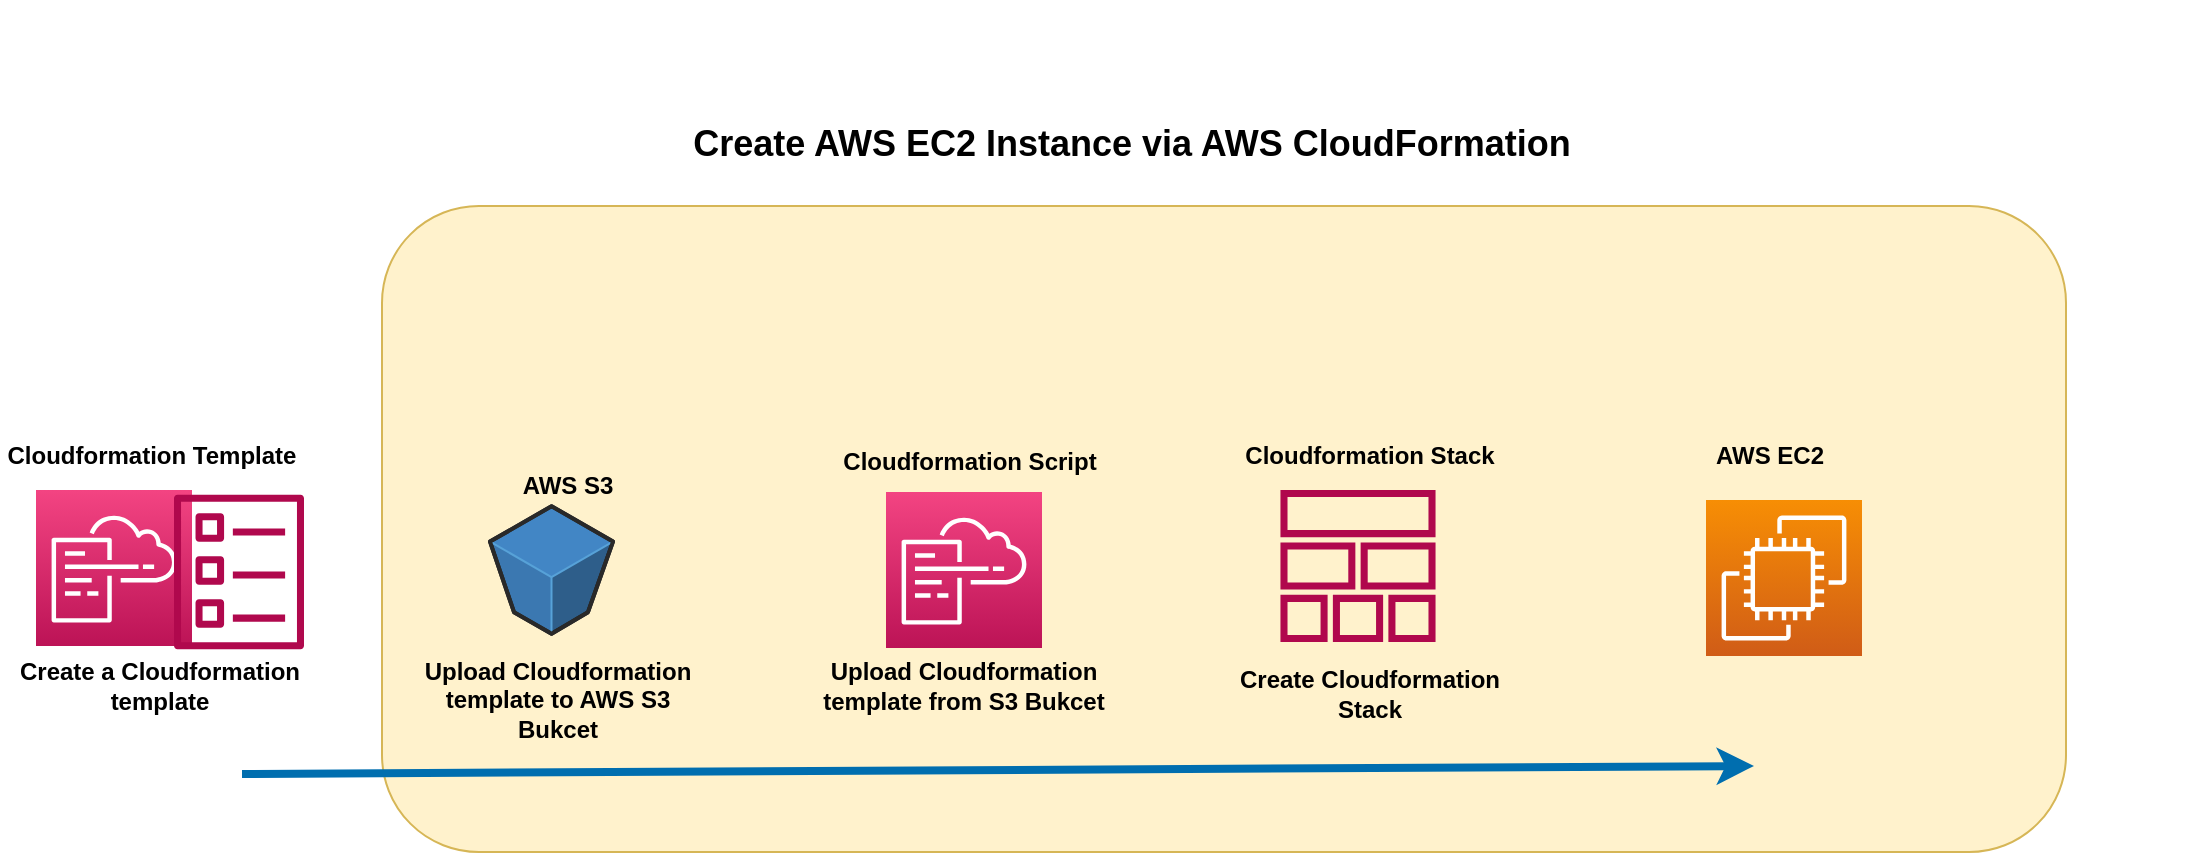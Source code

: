 <mxfile version="19.0.3" type="device" pages="4"><diagram id="ifd4e0sDDmtxJCUnBRjX" name="CF: EC2 Creation"><mxGraphModel dx="946" dy="601" grid="0" gridSize="10" guides="1" tooltips="1" connect="1" arrows="1" fold="1" page="1" pageScale="1" pageWidth="827" pageHeight="1169" math="0" shadow="0"><root><mxCell id="0"/><mxCell id="1" parent="0"/><mxCell id="jPQIyEpaHIP6a2LfF8cM-6" value="" style="rounded=1;whiteSpace=wrap;html=1;fillColor=#fff2cc;strokeColor=#d6b656;" parent="1" vertex="1"><mxGeometry x="278" y="364" width="842" height="323" as="geometry"/></mxCell><mxCell id="jPQIyEpaHIP6a2LfF8cM-9" value="" style="sketch=0;points=[[0,0,0],[0.25,0,0],[0.5,0,0],[0.75,0,0],[1,0,0],[0,1,0],[0.25,1,0],[0.5,1,0],[0.75,1,0],[1,1,0],[0,0.25,0],[0,0.5,0],[0,0.75,0],[1,0.25,0],[1,0.5,0],[1,0.75,0]];points=[[0,0,0],[0.25,0,0],[0.5,0,0],[0.75,0,0],[1,0,0],[0,1,0],[0.25,1,0],[0.5,1,0],[0.75,1,0],[1,1,0],[0,0.25,0],[0,0.5,0],[0,0.75,0],[1,0.25,0],[1,0.5,0],[1,0.75,0]];outlineConnect=0;fontColor=#232F3E;gradientColor=#F34482;gradientDirection=north;fillColor=#BC1356;strokeColor=#ffffff;dashed=0;verticalLabelPosition=bottom;verticalAlign=top;align=center;html=1;fontSize=12;fontStyle=0;aspect=fixed;shape=mxgraph.aws4.resourceIcon;resIcon=mxgraph.aws4.cloudformation;" parent="1" vertex="1"><mxGeometry x="105" y="506" width="78" height="78" as="geometry"/></mxCell><mxCell id="jPQIyEpaHIP6a2LfF8cM-2" value="" style="sketch=0;outlineConnect=0;fontColor=#232F3E;gradientColor=none;fillColor=#B0084D;strokeColor=none;dashed=0;verticalLabelPosition=bottom;verticalAlign=top;align=center;html=1;fontSize=12;fontStyle=0;aspect=fixed;pointerEvents=1;shape=mxgraph.aws4.template;" parent="1" vertex="1"><mxGeometry x="174" y="508" width="65" height="78" as="geometry"/></mxCell><mxCell id="jPQIyEpaHIP6a2LfF8cM-3" value="" style="verticalLabelPosition=bottom;html=1;verticalAlign=top;strokeWidth=1;align=center;outlineConnect=0;dashed=0;outlineConnect=0;shape=mxgraph.aws3d.s3Bucket;fillColor=#4286c5;strokeColor=#57A2D8;aspect=fixed;" parent="1" vertex="1"><mxGeometry x="332" y="514.1" width="61.5" height="63.8" as="geometry"/></mxCell><mxCell id="jPQIyEpaHIP6a2LfF8cM-5" value="" style="sketch=0;outlineConnect=0;fontColor=#232F3E;gradientColor=none;fillColor=#B0084D;strokeColor=none;dashed=0;verticalLabelPosition=bottom;verticalAlign=top;align=center;html=1;fontSize=12;fontStyle=0;aspect=fixed;pointerEvents=1;shape=mxgraph.aws4.stack;" parent="1" vertex="1"><mxGeometry x="727" y="506" width="78" height="76" as="geometry"/></mxCell><mxCell id="jPQIyEpaHIP6a2LfF8cM-7" value="" style="sketch=0;points=[[0,0,0],[0.25,0,0],[0.5,0,0],[0.75,0,0],[1,0,0],[0,1,0],[0.25,1,0],[0.5,1,0],[0.75,1,0],[1,1,0],[0,0.25,0],[0,0.5,0],[0,0.75,0],[1,0.25,0],[1,0.5,0],[1,0.75,0]];outlineConnect=0;fontColor=#232F3E;gradientColor=#F78E04;gradientDirection=north;fillColor=#D05C17;strokeColor=#ffffff;dashed=0;verticalLabelPosition=bottom;verticalAlign=top;align=center;html=1;fontSize=12;fontStyle=0;aspect=fixed;shape=mxgraph.aws4.resourceIcon;resIcon=mxgraph.aws4.ec2;" parent="1" vertex="1"><mxGeometry x="940" y="511" width="78" height="78" as="geometry"/></mxCell><mxCell id="jPQIyEpaHIP6a2LfF8cM-10" value="" style="sketch=0;points=[[0,0,0],[0.25,0,0],[0.5,0,0],[0.75,0,0],[1,0,0],[0,1,0],[0.25,1,0],[0.5,1,0],[0.75,1,0],[1,1,0],[0,0.25,0],[0,0.5,0],[0,0.75,0],[1,0.25,0],[1,0.5,0],[1,0.75,0]];points=[[0,0,0],[0.25,0,0],[0.5,0,0],[0.75,0,0],[1,0,0],[0,1,0],[0.25,1,0],[0.5,1,0],[0.75,1,0],[1,1,0],[0,0.25,0],[0,0.5,0],[0,0.75,0],[1,0.25,0],[1,0.5,0],[1,0.75,0]];outlineConnect=0;fontColor=#232F3E;gradientColor=#F34482;gradientDirection=north;fillColor=#BC1356;strokeColor=#ffffff;dashed=0;verticalLabelPosition=bottom;verticalAlign=top;align=center;html=1;fontSize=12;fontStyle=0;aspect=fixed;shape=mxgraph.aws4.resourceIcon;resIcon=mxgraph.aws4.cloudformation;" parent="1" vertex="1"><mxGeometry x="530" y="507" width="78" height="78" as="geometry"/></mxCell><mxCell id="LBMmPoEKLTtG48N6qKWC-1" value="" style="shape=image;verticalLabelPosition=bottom;labelBackgroundColor=default;verticalAlign=top;aspect=fixed;imageAspect=0;image=https://cdn.icon-icons.com/icons2/2107/PNG/512/file_type_aws_icon_130732.png;" parent="1" vertex="1"><mxGeometry x="1005" y="261" width="186" height="186" as="geometry"/></mxCell><mxCell id="LBMmPoEKLTtG48N6qKWC-3" value="" style="endArrow=classic;html=1;rounded=0;strokeWidth=4;fillColor=#1ba1e2;strokeColor=#006EAF;" parent="1" edge="1"><mxGeometry width="50" height="50" relative="1" as="geometry"><mxPoint x="207.999" y="648" as="sourcePoint"/><mxPoint x="964" y="644" as="targetPoint"/></mxGeometry></mxCell><mxCell id="LBMmPoEKLTtG48N6qKWC-4" value="Cloudformation Template" style="text;html=1;strokeColor=none;fillColor=none;align=center;verticalAlign=middle;whiteSpace=wrap;rounded=0;fontStyle=1" parent="1" vertex="1"><mxGeometry x="87" y="474" width="152" height="30" as="geometry"/></mxCell><mxCell id="LBMmPoEKLTtG48N6qKWC-5" value="AWS S3" style="text;html=1;strokeColor=none;fillColor=none;align=center;verticalAlign=middle;whiteSpace=wrap;rounded=0;fontStyle=1" parent="1" vertex="1"><mxGeometry x="295" y="489" width="152" height="30" as="geometry"/></mxCell><mxCell id="LBMmPoEKLTtG48N6qKWC-6" value="Cloudformation Script" style="text;html=1;strokeColor=none;fillColor=none;align=center;verticalAlign=middle;whiteSpace=wrap;rounded=0;fontStyle=1" parent="1" vertex="1"><mxGeometry x="496" y="477" width="152" height="30" as="geometry"/></mxCell><mxCell id="LBMmPoEKLTtG48N6qKWC-7" value="Upload Cloudformation template from S3 Bukcet" style="text;html=1;strokeColor=none;fillColor=none;align=center;verticalAlign=middle;whiteSpace=wrap;rounded=0;fontStyle=1" parent="1" vertex="1"><mxGeometry x="493" y="589" width="152" height="30" as="geometry"/></mxCell><mxCell id="LBMmPoEKLTtG48N6qKWC-8" value="Create a Cloudformation template" style="text;html=1;strokeColor=none;fillColor=none;align=center;verticalAlign=middle;whiteSpace=wrap;rounded=0;fontStyle=1" parent="1" vertex="1"><mxGeometry x="91" y="589" width="152" height="30" as="geometry"/></mxCell><mxCell id="LBMmPoEKLTtG48N6qKWC-9" value="Upload Cloudformation template to AWS S3 Bukcet" style="text;html=1;strokeColor=none;fillColor=none;align=center;verticalAlign=middle;whiteSpace=wrap;rounded=0;fontStyle=1" parent="1" vertex="1"><mxGeometry x="290" y="596" width="152" height="30" as="geometry"/></mxCell><mxCell id="LBMmPoEKLTtG48N6qKWC-10" value="Create Cloudformation Stack" style="text;html=1;strokeColor=none;fillColor=none;align=center;verticalAlign=middle;whiteSpace=wrap;rounded=0;fontStyle=1" parent="1" vertex="1"><mxGeometry x="696" y="593" width="152" height="30" as="geometry"/></mxCell><mxCell id="LBMmPoEKLTtG48N6qKWC-11" value="Cloudformation Stack" style="text;html=1;strokeColor=none;fillColor=none;align=center;verticalAlign=middle;whiteSpace=wrap;rounded=0;fontStyle=1" parent="1" vertex="1"><mxGeometry x="696" y="474" width="152" height="30" as="geometry"/></mxCell><mxCell id="LBMmPoEKLTtG48N6qKWC-12" value="AWS EC2" style="text;html=1;strokeColor=none;fillColor=none;align=center;verticalAlign=middle;whiteSpace=wrap;rounded=0;fontStyle=1" parent="1" vertex="1"><mxGeometry x="896" y="474" width="152" height="30" as="geometry"/></mxCell><mxCell id="J1jSvY_WK8TBYmktgfEo-1" value="Create AWS EC2 Instance via AWS CloudFormation" style="text;html=1;strokeColor=none;fillColor=none;align=center;verticalAlign=middle;whiteSpace=wrap;rounded=0;fontSize=18;fontStyle=1" vertex="1" parent="1"><mxGeometry x="416" y="318" width="473.5" height="30" as="geometry"/></mxCell></root></mxGraphModel></diagram><diagram id="s3TlnT165llDutT0GnXA" name="CF: Nested Stack"><mxGraphModel dx="946" dy="601" grid="0" gridSize="10" guides="1" tooltips="1" connect="1" arrows="1" fold="1" page="1" pageScale="1" pageWidth="827" pageHeight="1169" math="0" shadow="0"><root><mxCell id="0"/><mxCell id="1" parent="0"/><mxCell id="GaFWitZrf1IOcZQZpxw1-2" value="" style="outlineConnect=0;dashed=0;verticalLabelPosition=bottom;verticalAlign=top;align=center;html=1;shape=mxgraph.aws3.cloudformation;fillColor=#0000FF;gradientColor=none;" parent="1" vertex="1"><mxGeometry x="193" y="331" width="76.5" height="93" as="geometry"/></mxCell><mxCell id="FbENNw_d0yTW4jA-rvx3-3" style="edgeStyle=orthogonalEdgeStyle;rounded=0;orthogonalLoop=1;jettySize=auto;html=1;entryX=0.5;entryY=0;entryDx=0;entryDy=0;entryPerimeter=0;strokeWidth=4;" parent="1" source="GaFWitZrf1IOcZQZpxw1-4" target="GaFWitZrf1IOcZQZpxw1-6" edge="1"><mxGeometry relative="1" as="geometry"/></mxCell><mxCell id="GaFWitZrf1IOcZQZpxw1-4" value="" style="outlineConnect=0;dashed=0;verticalLabelPosition=bottom;verticalAlign=top;align=center;html=1;shape=mxgraph.aws3.cloudformation;fillColor=#CC00CC;gradientColor=none;" parent="1" vertex="1"><mxGeometry x="394" y="331" width="76.5" height="93" as="geometry"/></mxCell><mxCell id="FbENNw_d0yTW4jA-rvx3-1" style="edgeStyle=orthogonalEdgeStyle;rounded=0;orthogonalLoop=1;jettySize=auto;html=1;entryX=0.5;entryY=0;entryDx=0;entryDy=0;entryPerimeter=0;strokeWidth=4;" parent="1" source="GaFWitZrf1IOcZQZpxw1-5" target="GaFWitZrf1IOcZQZpxw1-2" edge="1"><mxGeometry relative="1" as="geometry"/></mxCell><mxCell id="FbENNw_d0yTW4jA-rvx3-2" style="edgeStyle=orthogonalEdgeStyle;rounded=0;orthogonalLoop=1;jettySize=auto;html=1;entryX=0.5;entryY=0;entryDx=0;entryDy=0;entryPerimeter=0;strokeWidth=4;" parent="1" source="GaFWitZrf1IOcZQZpxw1-5" target="GaFWitZrf1IOcZQZpxw1-4" edge="1"><mxGeometry relative="1" as="geometry"/></mxCell><mxCell id="GaFWitZrf1IOcZQZpxw1-5" value="" style="outlineConnect=0;dashed=0;verticalLabelPosition=bottom;verticalAlign=top;align=center;html=1;shape=mxgraph.aws3.cloudformation;fillColor=#759C3E;gradientColor=none;" parent="1" vertex="1"><mxGeometry x="295" y="262" width="76.5" height="93" as="geometry"/></mxCell><mxCell id="FbENNw_d0yTW4jA-rvx3-4" style="edgeStyle=orthogonalEdgeStyle;rounded=0;orthogonalLoop=1;jettySize=auto;html=1;strokeWidth=4;" parent="1" source="GaFWitZrf1IOcZQZpxw1-6" target="GaFWitZrf1IOcZQZpxw1-7" edge="1"><mxGeometry relative="1" as="geometry"/></mxCell><mxCell id="FbENNw_d0yTW4jA-rvx3-5" style="edgeStyle=orthogonalEdgeStyle;rounded=0;orthogonalLoop=1;jettySize=auto;html=1;strokeWidth=4;" parent="1" source="GaFWitZrf1IOcZQZpxw1-6" target="GaFWitZrf1IOcZQZpxw1-8" edge="1"><mxGeometry relative="1" as="geometry"/></mxCell><mxCell id="GaFWitZrf1IOcZQZpxw1-6" value="" style="outlineConnect=0;dashed=0;verticalLabelPosition=bottom;verticalAlign=top;align=center;html=1;shape=mxgraph.aws3.cloudformation;fillColor=#990000;gradientColor=none;" parent="1" vertex="1"><mxGeometry x="394" y="470" width="76.5" height="93" as="geometry"/></mxCell><mxCell id="GaFWitZrf1IOcZQZpxw1-7" value="" style="outlineConnect=0;dashed=0;verticalLabelPosition=bottom;verticalAlign=top;align=center;html=1;shape=mxgraph.aws3.cloudformation;fillColor=#999900;gradientColor=none;" parent="1" vertex="1"><mxGeometry x="332" y="603" width="76.5" height="93" as="geometry"/></mxCell><mxCell id="GaFWitZrf1IOcZQZpxw1-8" value="" style="outlineConnect=0;dashed=0;verticalLabelPosition=bottom;verticalAlign=top;align=center;html=1;shape=mxgraph.aws3.cloudformation;fillColor=#00CC66;gradientColor=none;" parent="1" vertex="1"><mxGeometry x="451" y="603" width="76.5" height="93" as="geometry"/></mxCell><mxCell id="GaFWitZrf1IOcZQZpxw1-9" value="Stack A" style="text;html=1;strokeColor=none;fillColor=none;align=center;verticalAlign=middle;whiteSpace=wrap;rounded=0;fontStyle=1" parent="1" vertex="1"><mxGeometry x="303.25" y="232" width="60" height="30" as="geometry"/></mxCell><mxCell id="GaFWitZrf1IOcZQZpxw1-10" value="Stack B" style="text;html=1;strokeColor=none;fillColor=none;align=center;verticalAlign=middle;whiteSpace=wrap;rounded=0;fontStyle=1" parent="1" vertex="1"><mxGeometry x="328" y="362.5" width="60" height="30" as="geometry"/></mxCell><mxCell id="GaFWitZrf1IOcZQZpxw1-11" value="Stack C" style="text;html=1;strokeColor=none;fillColor=none;align=center;verticalAlign=middle;whiteSpace=wrap;rounded=0;fontStyle=1" parent="1" vertex="1"><mxGeometry x="473" y="501.5" width="60" height="30" as="geometry"/></mxCell><mxCell id="GaFWitZrf1IOcZQZpxw1-12" value="Stack D" style="text;html=1;strokeColor=none;fillColor=none;align=center;verticalAlign=middle;whiteSpace=wrap;rounded=0;fontStyle=1" parent="1" vertex="1"><mxGeometry x="527.5" y="634.5" width="60" height="30" as="geometry"/></mxCell><mxCell id="GaFWitZrf1IOcZQZpxw1-13" value="&lt;h1&gt;&lt;u&gt;Nested Stack&lt;/u&gt;&lt;/h1&gt;&lt;p&gt;For Stack A: Is the root stack for all the other nested stacks in the hierarchy&amp;nbsp;&lt;/p&gt;&lt;p&gt;For &lt;b&gt;Stack B&lt;/b&gt;: &lt;b&gt;Stack A&lt;/b&gt; is a parent&amp;nbsp; root&amp;nbsp; and parent stack&lt;/p&gt;&lt;p&gt;For &lt;b&gt;Stack C&lt;/b&gt;: &lt;b&gt;Stack B&lt;/b&gt;&amp;nbsp; is the parent&lt;br&gt;&lt;/p&gt;&lt;p&gt;For &lt;b&gt;Stack D&lt;/b&gt;: Stack C is the parent, while &lt;b&gt;Stack C&lt;/b&gt;&lt;/p&gt;" style="text;html=1;strokeColor=#6c8ebf;fillColor=#dae8fc;spacing=5;spacingTop=-20;whiteSpace=wrap;overflow=hidden;rounded=0;" parent="1" vertex="1"><mxGeometry x="584" y="409" width="346" height="183" as="geometry"/></mxCell></root></mxGraphModel></diagram><diagram id="Z9MM7cc6sg0b2dSw-QuT" name="AWS Trusted Advisor"><mxGraphModel dx="946" dy="601" grid="0" gridSize="10" guides="1" tooltips="1" connect="1" arrows="1" fold="1" page="1" pageScale="1" pageWidth="827" pageHeight="1169" math="0" shadow="0"><root><mxCell id="0"/><mxCell id="1" parent="0"/><mxCell id="QIVdGg8Mr5x3M_fKFhL3-28" value="" style="rounded=1;whiteSpace=wrap;html=1;fillColor=#e1d5e7;strokeColor=#9673a6;" vertex="1" parent="1"><mxGeometry x="451" y="368" width="185" height="298" as="geometry"/></mxCell><mxCell id="QIVdGg8Mr5x3M_fKFhL3-27" value="" style="rounded=1;whiteSpace=wrap;html=1;fillColor=#fff2cc;strokeColor=#d6b656;" vertex="1" parent="1"><mxGeometry x="414" y="137" width="196" height="197" as="geometry"/></mxCell><mxCell id="QIVdGg8Mr5x3M_fKFhL3-11" value="" style="rounded=1;whiteSpace=wrap;html=1;fillColor=#f8cecc;strokeColor=#b85450;" vertex="1" parent="1"><mxGeometry x="38" y="147" width="332" height="225" as="geometry"/></mxCell><mxCell id="QIVdGg8Mr5x3M_fKFhL3-8" value="" style="group" vertex="1" connectable="0" parent="1"><mxGeometry x="153" y="191" width="136" height="111" as="geometry"/></mxCell><mxCell id="QIVdGg8Mr5x3M_fKFhL3-3" value="" style="sketch=0;outlineConnect=0;fontColor=#232F3E;gradientColor=none;fillColor=#B0084D;strokeColor=none;dashed=0;verticalLabelPosition=bottom;verticalAlign=top;align=center;html=1;fontSize=12;fontStyle=0;aspect=fixed;pointerEvents=1;shape=mxgraph.aws4.rule_2;" vertex="1" parent="QIVdGg8Mr5x3M_fKFhL3-8"><mxGeometry x="58" y="10" width="78" height="76" as="geometry"/></mxCell><mxCell id="QIVdGg8Mr5x3M_fKFhL3-6" value="AWS EventBridge&lt;br&gt;Rule" style="text;html=1;strokeColor=none;fillColor=none;align=center;verticalAlign=middle;whiteSpace=wrap;rounded=0;fontStyle=1" vertex="1" parent="QIVdGg8Mr5x3M_fKFhL3-8"><mxGeometry y="86" width="130" height="30" as="geometry"/></mxCell><mxCell id="QIVdGg8Mr5x3M_fKFhL3-7" value="" style="sketch=0;points=[[0,0,0],[0.25,0,0],[0.5,0,0],[0.75,0,0],[1,0,0],[0,1,0],[0.25,1,0],[0.5,1,0],[0.75,1,0],[1,1,0],[0,0.25,0],[0,0.5,0],[0,0.75,0],[1,0.25,0],[1,0.5,0],[1,0.75,0]];outlineConnect=0;fontColor=#232F3E;gradientColor=#FF4F8B;gradientDirection=north;fillColor=#BC1356;strokeColor=#ffffff;dashed=0;verticalLabelPosition=bottom;verticalAlign=top;align=center;html=1;fontSize=12;fontStyle=0;aspect=fixed;shape=mxgraph.aws4.resourceIcon;resIcon=mxgraph.aws4.eventbridge;" vertex="1" parent="QIVdGg8Mr5x3M_fKFhL3-8"><mxGeometry x="3" width="78" height="78" as="geometry"/></mxCell><mxCell id="QIVdGg8Mr5x3M_fKFhL3-9" value="" style="group" vertex="1" connectable="0" parent="1"><mxGeometry x="480" y="200.5" width="78" height="116" as="geometry"/></mxCell><mxCell id="QIVdGg8Mr5x3M_fKFhL3-2" value="" style="sketch=0;points=[[0,0,0],[0.25,0,0],[0.5,0,0],[0.75,0,0],[1,0,0],[0,1,0],[0.25,1,0],[0.5,1,0],[0.75,1,0],[1,1,0],[0,0.25,0],[0,0.5,0],[0,0.75,0],[1,0.25,0],[1,0.5,0],[1,0.75,0]];points=[[0,0,0],[0.25,0,0],[0.5,0,0],[0.75,0,0],[1,0,0],[0,1,0],[0.25,1,0],[0.5,1,0],[0.75,1,0],[1,1,0],[0,0.25,0],[0,0.5,0],[0,0.75,0],[1,0.25,0],[1,0.5,0],[1,0.75,0]];outlineConnect=0;fontColor=#232F3E;gradientColor=#F34482;gradientDirection=north;fillColor=#BC1356;strokeColor=#ffffff;dashed=0;verticalLabelPosition=bottom;verticalAlign=top;align=center;html=1;fontSize=12;fontStyle=0;aspect=fixed;shape=mxgraph.aws4.resourceIcon;resIcon=mxgraph.aws4.trusted_advisor;" vertex="1" parent="QIVdGg8Mr5x3M_fKFhL3-9"><mxGeometry width="78" height="78" as="geometry"/></mxCell><mxCell id="QIVdGg8Mr5x3M_fKFhL3-5" value="AWS Trusted Advisor" style="text;html=1;strokeColor=none;fillColor=none;align=center;verticalAlign=middle;whiteSpace=wrap;rounded=0;fontStyle=1" vertex="1" parent="QIVdGg8Mr5x3M_fKFhL3-9"><mxGeometry y="86" width="77" height="30" as="geometry"/></mxCell><mxCell id="QIVdGg8Mr5x3M_fKFhL3-10" value="" style="group" vertex="1" connectable="0" parent="1"><mxGeometry x="57" y="115" width="78" height="114" as="geometry"/></mxCell><mxCell id="QIVdGg8Mr5x3M_fKFhL3-1" value="" style="sketch=0;points=[[0,0,0],[0.25,0,0],[0.5,0,0],[0.75,0,0],[1,0,0],[0,1,0],[0.25,1,0],[0.5,1,0],[0.75,1,0],[1,1,0],[0,0.25,0],[0,0.5,0],[0,0.75,0],[1,0.25,0],[1,0.5,0],[1,0.75,0]];points=[[0,0,0],[0.25,0,0],[0.5,0,0],[0.75,0,0],[1,0,0],[0,1,0],[0.25,1,0],[0.5,1,0],[0.75,1,0],[1,1,0],[0,0.25,0],[0,0.5,0],[0,0.75,0],[1,0.25,0],[1,0.5,0],[1,0.75,0]];outlineConnect=0;fontColor=#232F3E;gradientColor=#F34482;gradientDirection=north;fillColor=#BC1356;strokeColor=#ffffff;dashed=0;verticalLabelPosition=bottom;verticalAlign=top;align=center;html=1;fontSize=12;fontStyle=0;aspect=fixed;shape=mxgraph.aws4.resourceIcon;resIcon=mxgraph.aws4.cloudwatch_2;" vertex="1" parent="QIVdGg8Mr5x3M_fKFhL3-10"><mxGeometry width="78" height="78" as="geometry"/></mxCell><mxCell id="QIVdGg8Mr5x3M_fKFhL3-4" value="AWS CloudWatch" style="text;html=1;strokeColor=none;fillColor=none;align=center;verticalAlign=middle;whiteSpace=wrap;rounded=0;fontStyle=1" vertex="1" parent="QIVdGg8Mr5x3M_fKFhL3-10"><mxGeometry x="9" y="84" width="60" height="30" as="geometry"/></mxCell><mxCell id="QIVdGg8Mr5x3M_fKFhL3-12" style="edgeStyle=orthogonalEdgeStyle;rounded=0;orthogonalLoop=1;jettySize=auto;html=1;entryX=0;entryY=0.5;entryDx=0;entryDy=0;entryPerimeter=0;strokeWidth=3;fillColor=#0050ef;strokeColor=#001DBC;" edge="1" parent="1" source="QIVdGg8Mr5x3M_fKFhL3-3" target="QIVdGg8Mr5x3M_fKFhL3-2"><mxGeometry relative="1" as="geometry"/></mxCell><mxCell id="QIVdGg8Mr5x3M_fKFhL3-13" value="&lt;span style=&quot;color: rgb(28, 29, 31); font-family: &amp;quot;udemy sans&amp;quot;, &amp;quot;sf pro text&amp;quot;, -apple-system, &amp;quot;system-ui&amp;quot;, Roboto, &amp;quot;segoe ui&amp;quot;, Helvetica, Arial, sans-serif, &amp;quot;apple color emoji&amp;quot;, &amp;quot;segoe ui emoji&amp;quot;, &amp;quot;segoe ui symbol&amp;quot;; font-size: 16px; text-align: start; background-color: rgb(255, 255, 255);&quot;&gt;Handling compromised access keys, which includes identifying users, revoking their permissions, and sending a notification to the Security team.&lt;/span&gt;" style="text;html=1;strokeColor=none;fillColor=none;align=center;verticalAlign=middle;whiteSpace=wrap;rounded=0;fontStyle=1" vertex="1" parent="1"><mxGeometry x="57" y="64" width="645" height="30" as="geometry"/></mxCell><mxCell id="QIVdGg8Mr5x3M_fKFhL3-14" value="AWS EventBridge&lt;br&gt;&lt;span style=&quot;color: rgba(0, 0, 0, 0); font-family: monospace; font-size: 0px; font-weight: 400; text-align: start;&quot;&gt;%3CmxGraphModel%3E%3Croot%3E%3CmxCell%20id%3D%220%22%2F%3E%3CmxCell%20id%3D%221%22%20parent%3D%220%22%2F%3E%3CmxCell%20id%3D%222%22%20value%3D%22AWS%20EventBridge%26lt%3Bbr%26gt%3BRule%22%20style%3D%22text%3Bhtml%3D1%3BstrokeColor%3Dnone%3BfillColor%3Dnone%3Balign%3Dcenter%3BverticalAlign%3Dmiddle%3BwhiteSpace%3Dwrap%3Brounded%3D0%3BfontStyle%3D1%22%20vertex%3D%221%22%20parent%3D%221%22%3E%3CmxGeometry%20x%3D%22180%22%20y%3D%22277%22%20width%3D%22130%22%20height%3D%2230%22%20as%3D%22geometry%22%2F%3E%3C%2FmxCell%3E%3C%2Froot%3E%3C%2FmxGraphModel%3E&lt;/span&gt;(SOURCE)" style="text;html=1;strokeColor=none;fillColor=none;align=center;verticalAlign=middle;whiteSpace=wrap;rounded=0;fontStyle=1" vertex="1" parent="1"><mxGeometry x="450" y="163" width="130" height="30" as="geometry"/></mxCell><mxCell id="QIVdGg8Mr5x3M_fKFhL3-15" value="AWS EventBridge&lt;br&gt;&lt;span style=&quot;color: rgba(0, 0, 0, 0); font-family: monospace; font-size: 0px; font-weight: 400; text-align: start;&quot;&gt;%3CmxGraphModel%3E%3Croot%3E%3CmxCell%20id%3D%220%22%2F%3E%3CmxCell%20id%3D%221%22%20parent%3D%220%22%2F%3E%3CmxCell%20id%3D%222%22%20value%3D%22AWS%20EventBridge%26lt%3Bbr%26gt%3BRule%22%20style%3D%22text%3Bhtml%3D1%3BstrokeColor%3Dnone%3BfillColor%3Dnone%3Balign%3Dcenter%3BverticalAlign%3Dmiddle%3BwhiteSpace%3Dwrap%3Brounded%3D0%3BfontStyle%3D1%22%20vertex%3D%221%22%20parent%3D%221%22%3E%3CmxGeometry%20x%3D%22180%22%20y%3D%22277%22%20width%3D%22130%22%20height%3D%2230%22%20as%3D%22geometry%22%2F%3E%3C%2FmxCell%3E%3C%2Froot%3E%3C%2FmxGraphModel%3E&lt;/span&gt;(TARGET)" style="text;html=1;strokeColor=none;fillColor=none;align=center;verticalAlign=middle;whiteSpace=wrap;rounded=0;fontStyle=1" vertex="1" parent="1"><mxGeometry x="480" y="397" width="130" height="30" as="geometry"/></mxCell><mxCell id="QIVdGg8Mr5x3M_fKFhL3-16" style="edgeStyle=orthogonalEdgeStyle;rounded=0;orthogonalLoop=1;jettySize=auto;html=1;entryX=0;entryY=0.5;entryDx=0;entryDy=0;strokeWidth=3;fillColor=#d5e8d4;strokeColor=#82b366;" edge="1" parent="1" source="QIVdGg8Mr5x3M_fKFhL3-6" target="QIVdGg8Mr5x3M_fKFhL3-15"><mxGeometry relative="1" as="geometry"><Array as="points"><mxPoint x="234" y="412"/><mxPoint x="454" y="412"/></Array></mxGeometry></mxCell><mxCell id="QIVdGg8Mr5x3M_fKFhL3-24" style="edgeStyle=orthogonalEdgeStyle;rounded=0;orthogonalLoop=1;jettySize=auto;html=1;strokeWidth=3;fillColor=#e51400;strokeColor=#B20000;" edge="1" parent="1" source="QIVdGg8Mr5x3M_fKFhL3-17" target="QIVdGg8Mr5x3M_fKFhL3-25"><mxGeometry relative="1" as="geometry"><mxPoint x="316" y="576.5" as="targetPoint"/></mxGeometry></mxCell><mxCell id="QIVdGg8Mr5x3M_fKFhL3-17" value="" style="outlineConnect=0;dashed=0;verticalLabelPosition=bottom;verticalAlign=top;align=center;html=1;shape=mxgraph.aws3.lambda_function;fillColor=#F58534;gradientColor=none;" vertex="1" parent="1"><mxGeometry x="484.5" y="426" width="69" height="72" as="geometry"/></mxCell><mxCell id="QIVdGg8Mr5x3M_fKFhL3-22" style="edgeStyle=orthogonalEdgeStyle;rounded=0;orthogonalLoop=1;jettySize=auto;html=1;entryX=-0.065;entryY=0.51;entryDx=0;entryDy=0;entryPerimeter=0;strokeWidth=3;fillColor=#e51400;strokeColor=#B20000;" edge="1" parent="1" source="QIVdGg8Mr5x3M_fKFhL3-18" target="QIVdGg8Mr5x3M_fKFhL3-21"><mxGeometry relative="1" as="geometry"/></mxCell><mxCell id="QIVdGg8Mr5x3M_fKFhL3-18" value="" style="sketch=0;points=[[0,0,0],[0.25,0,0],[0.5,0,0],[0.75,0,0],[1,0,0],[0,1,0],[0.25,1,0],[0.5,1,0],[0.75,1,0],[1,1,0],[0,0.25,0],[0,0.5,0],[0,0.75,0],[1,0.25,0],[1,0.5,0],[1,0.75,0]];outlineConnect=0;fontColor=#232F3E;gradientColor=#FF4F8B;gradientDirection=north;fillColor=#BC1356;strokeColor=#ffffff;dashed=0;verticalLabelPosition=bottom;verticalAlign=top;align=center;html=1;fontSize=12;fontStyle=0;aspect=fixed;shape=mxgraph.aws4.resourceIcon;resIcon=mxgraph.aws4.sns;" vertex="1" parent="1"><mxGeometry x="480" y="532" width="78" height="78" as="geometry"/></mxCell><mxCell id="QIVdGg8Mr5x3M_fKFhL3-19" value="AWS Lambda Function" style="text;html=1;strokeColor=none;fillColor=none;align=center;verticalAlign=middle;whiteSpace=wrap;rounded=0;fontStyle=1" vertex="1" parent="1"><mxGeometry x="451" y="498" width="130" height="30" as="geometry"/></mxCell><mxCell id="QIVdGg8Mr5x3M_fKFhL3-20" value="AWS SNS" style="text;html=1;strokeColor=none;fillColor=none;align=center;verticalAlign=middle;whiteSpace=wrap;rounded=0;fontStyle=1" vertex="1" parent="1"><mxGeometry x="454" y="619" width="130" height="30" as="geometry"/></mxCell><mxCell id="QIVdGg8Mr5x3M_fKFhL3-21" value="" style="verticalLabelPosition=bottom;sketch=0;html=1;fillColor=#a20025;strokeColor=#6F0000;verticalAlign=top;pointerEvents=1;align=center;shape=mxgraph.cisco_safe.people_places_things_icons.icon1;fontColor=#ffffff;" vertex="1" parent="1"><mxGeometry x="728.75" y="546" width="46.5" height="50" as="geometry"/></mxCell><mxCell id="QIVdGg8Mr5x3M_fKFhL3-23" value="Security Team" style="text;html=1;strokeColor=none;fillColor=none;align=center;verticalAlign=middle;whiteSpace=wrap;rounded=0;fontStyle=1" vertex="1" parent="1"><mxGeometry x="687" y="596" width="130" height="30" as="geometry"/></mxCell><mxCell id="QIVdGg8Mr5x3M_fKFhL3-25" value="Delete/Revoke Compromised Access Keys" style="rounded=0;whiteSpace=wrap;html=1;fillColor=#dae8fc;fontStyle=1;strokeColor=#6c8ebf;" vertex="1" parent="1"><mxGeometry x="692" y="432" width="120" height="60" as="geometry"/></mxCell><mxCell id="QIVdGg8Mr5x3M_fKFhL3-26" value="Notify" style="text;html=1;strokeColor=none;fillColor=none;align=center;verticalAlign=middle;whiteSpace=wrap;rounded=0;fontStyle=1" vertex="1" parent="1"><mxGeometry x="547" y="532" width="130" height="30" as="geometry"/></mxCell><mxCell id="QIVdGg8Mr5x3M_fKFhL3-29" value="" style="outlineConnect=0;dashed=0;verticalLabelPosition=bottom;verticalAlign=top;align=center;html=1;shape=mxgraph.aws3.iam;fillColor=#759C3E;gradientColor=none;" vertex="1" parent="1"><mxGeometry x="786" y="397" width="34" height="57" as="geometry"/></mxCell><mxCell id="QIVdGg8Mr5x3M_fKFhL3-30" value="&lt;h1&gt;&lt;u&gt;&lt;font style=&quot;font-size: 18px;&quot;&gt;Steps&lt;/font&gt;&lt;/u&gt;&lt;/h1&gt;&lt;ol type=&quot;1&quot;&gt;&lt;br&gt; &lt;li lang=&quot;en-US&quot; style=&quot;margin-top:0;margin-bottom:0;vertical-align:middle&quot; value=&quot;1&quot;&gt;&lt;div style=&quot;&quot;&gt;&lt;span style=&quot;background-color: initial;&quot;&gt;Create an&amp;nbsp;&lt;/span&gt;&lt;span style=&quot;background-color: initial;&quot;&gt;&lt;b&gt;AWS CloudWatch Event rule&lt;/b&gt; with &lt;/span&gt;&lt;b style=&quot;background-color: initial;&quot;&gt;AWS&lt;/b&gt;&lt;span style=&quot;background-color: initial;&quot;&gt;&amp;nbsp;&lt;/span&gt;&lt;b style=&quot;background-color: initial;&quot;&gt;Trusted Advisor&lt;/b&gt;&lt;span style=&quot;background-color: initial;&quot;&gt; as &lt;b&gt;&lt;u&gt;SOURCE&lt;/u&gt;&lt;/b&gt;&lt;/span&gt;&lt;/div&gt;&lt;/li&gt;&lt;div style=&quot;&quot;&gt;&lt;br&gt;&lt;/div&gt; &lt;li lang=&quot;en-US&quot; style=&quot;margin-top:0;margin-bottom:0;vertical-align:middle&quot;&gt;&lt;div style=&quot;&quot;&gt;&lt;span style=&quot;font-family: Calibri; font-size: 11pt; background-color: initial;&quot;&gt;Choose &lt;b&gt;AWS Lambda&lt;/b&gt; and &lt;b&gt;AWS SNS&lt;/b&gt;&lt;/span&gt;&lt;/div&gt;&lt;span style=&quot;font-family:Calibri;font-size:11.0pt&quot;&gt;&lt;div style=&quot;&quot;&gt;&lt;span style=&quot;font-size: 11pt; background-color: initial;&quot;&gt;as &lt;b&gt;&lt;u&gt;TARGET&lt;/u&gt;&lt;/b&gt;&lt;/span&gt;&lt;/div&gt;&lt;/span&gt;&lt;/li&gt;&lt;div style=&quot;&quot;&gt;&lt;br&gt;&lt;/div&gt; &lt;li lang=&quot;en-US&quot; style=&quot;margin-top:0;margin-bottom:0;vertical-align:middle&quot;&gt;&lt;div style=&quot;&quot;&gt;&lt;span style=&quot;font-family: Calibri; font-size: 11pt; background-color: initial;&quot;&gt;&lt;b&gt;AWS Lambda &lt;/b&gt;will revoke/delete&lt;/span&gt;&lt;/div&gt;&lt;span style=&quot;font-family:Calibri;font-size:11.0pt&quot;&gt;&lt;div style=&quot;&quot;&gt;&lt;span style=&quot;font-size: 11pt; background-color: initial;&quot;&gt;compromised &lt;b&gt;IAM Access Keys&lt;/b&gt;&lt;/span&gt;&lt;/div&gt;&lt;/span&gt;&lt;/li&gt;&lt;div style=&quot;&quot;&gt;&lt;br&gt;&lt;/div&gt; &lt;li lang=&quot;en-US&quot; style=&quot;margin-top:0;margin-bottom:0;vertical-align:middle&quot;&gt;&lt;div style=&quot;&quot;&gt;&lt;span style=&quot;font-family: Calibri; font-size: 11pt; background-color: initial;&quot;&gt;&lt;b&gt;AWS SNS&lt;/b&gt; will notify Security&lt;/span&gt;&lt;/div&gt;&lt;span style=&quot;font-family:Calibri;font-size:11.0pt&quot;&gt;&lt;div style=&quot;&quot;&gt;&lt;span style=&quot;font-size: 11pt; background-color: initial;&quot;&gt;Team&lt;/span&gt;&lt;/div&gt;&lt;/span&gt;&lt;/li&gt;&lt;div style=&quot;&quot;&gt;&lt;br&gt;&lt;/div&gt;&lt;/ol&gt;" style="text;html=1;strokeColor=#d79b00;fillColor=#ffe6cc;spacing=5;spacingTop=-20;whiteSpace=wrap;overflow=hidden;rounded=0;" vertex="1" parent="1"><mxGeometry x="40" y="445" width="362" height="280" as="geometry"/></mxCell></root></mxGraphModel></diagram><diagram id="EpciCa2KkzqMWkoRz3XQ" name="Elastic Beanstalk Log Monitor(Cost Effective)"><mxGraphModel dx="946" dy="601" grid="0" gridSize="10" guides="1" tooltips="1" connect="1" arrows="1" fold="1" page="1" pageScale="1" pageWidth="827" pageHeight="1169" math="0" shadow="0"><root><mxCell id="0"/><mxCell id="1" parent="0"/><mxCell id="UUOWU2rN0Kgbef1fPwxG-3" value="" style="group;fontStyle=1" vertex="1" connectable="0" parent="1"><mxGeometry x="90" y="122" width="82" height="112" as="geometry"/></mxCell><mxCell id="UUOWU2rN0Kgbef1fPwxG-1" value="" style="sketch=0;points=[[0,0,0],[0.25,0,0],[0.5,0,0],[0.75,0,0],[1,0,0],[0,1,0],[0.25,1,0],[0.5,1,0],[0.75,1,0],[1,1,0],[0,0.25,0],[0,0.5,0],[0,0.75,0],[1,0.25,0],[1,0.5,0],[1,0.75,0]];outlineConnect=0;fontColor=#232F3E;gradientColor=#F78E04;gradientDirection=north;fillColor=#D05C17;strokeColor=#ffffff;dashed=0;verticalLabelPosition=bottom;verticalAlign=top;align=center;html=1;fontSize=12;fontStyle=0;aspect=fixed;shape=mxgraph.aws4.resourceIcon;resIcon=mxgraph.aws4.elastic_beanstalk;" vertex="1" parent="UUOWU2rN0Kgbef1fPwxG-3"><mxGeometry x="4" width="78" height="78" as="geometry"/></mxCell><mxCell id="UUOWU2rN0Kgbef1fPwxG-2" value="AWS Beanstalk" style="text;html=1;strokeColor=none;fillColor=none;align=center;verticalAlign=middle;whiteSpace=wrap;rounded=0;fontSize=18;fontStyle=1" vertex="1" parent="UUOWU2rN0Kgbef1fPwxG-3"><mxGeometry y="82" width="80" height="30" as="geometry"/></mxCell><mxCell id="UUOWU2rN0Kgbef1fPwxG-5" style="edgeStyle=orthogonalEdgeStyle;rounded=0;orthogonalLoop=1;jettySize=auto;html=1;exitX=1;exitY=0.5;exitDx=0;exitDy=0;exitPerimeter=0;fontSize=18;strokeWidth=3;" edge="1" parent="1" source="UUOWU2rN0Kgbef1fPwxG-1" target="UUOWU2rN0Kgbef1fPwxG-4"><mxGeometry relative="1" as="geometry"/></mxCell><mxCell id="UUOWU2rN0Kgbef1fPwxG-7" value="" style="group" vertex="1" connectable="0" parent="1"><mxGeometry x="215" y="258" width="150" height="98" as="geometry"/></mxCell><mxCell id="UUOWU2rN0Kgbef1fPwxG-4" value="" style="sketch=0;outlineConnect=0;fontColor=#232F3E;gradientColor=none;fillColor=#B0084D;strokeColor=none;dashed=0;verticalLabelPosition=bottom;verticalAlign=top;align=center;html=1;fontSize=12;fontStyle=0;aspect=fixed;pointerEvents=1;shape=mxgraph.aws4.logs;" vertex="1" parent="UUOWU2rN0Kgbef1fPwxG-7"><mxGeometry x="33" width="78" height="58" as="geometry"/></mxCell><mxCell id="UUOWU2rN0Kgbef1fPwxG-6" value="AWS CloudWatch Log" style="text;html=1;strokeColor=none;fillColor=none;align=center;verticalAlign=middle;whiteSpace=wrap;rounded=0;fontSize=18;fontStyle=1" vertex="1" parent="UUOWU2rN0Kgbef1fPwxG-7"><mxGeometry y="68" width="150" height="30" as="geometry"/></mxCell><mxCell id="UUOWU2rN0Kgbef1fPwxG-8" value="Monitor AWS Beanstalk &quot;Cost-Effective&quot; when Beanstalk Stream Enabled&amp;nbsp;" style="text;html=1;strokeColor=none;fillColor=none;align=center;verticalAlign=middle;whiteSpace=wrap;rounded=0;fontSize=18;" vertex="1" parent="1"><mxGeometry x="175" y="55" width="465" height="30" as="geometry"/></mxCell><mxCell id="UUOWU2rN0Kgbef1fPwxG-11" style="edgeStyle=orthogonalEdgeStyle;rounded=0;orthogonalLoop=1;jettySize=auto;html=1;fontSize=18;strokeWidth=3;exitX=0.5;exitY=1;exitDx=0;exitDy=0;" edge="1" parent="1" source="UUOWU2rN0Kgbef1fPwxG-6" target="UUOWU2rN0Kgbef1fPwxG-15"><mxGeometry relative="1" as="geometry"><mxPoint x="414" y="395" as="targetPoint"/></mxGeometry></mxCell><mxCell id="UUOWU2rN0Kgbef1fPwxG-14" value="AWS Data Firehose" style="text;html=1;strokeColor=none;fillColor=none;align=center;verticalAlign=middle;whiteSpace=wrap;rounded=0;fontSize=18;fontStyle=1" vertex="1" parent="1"><mxGeometry x="393" y="440" width="150" height="30" as="geometry"/></mxCell><mxCell id="UUOWU2rN0Kgbef1fPwxG-17" style="edgeStyle=orthogonalEdgeStyle;rounded=0;orthogonalLoop=1;jettySize=auto;html=1;fontSize=18;strokeWidth=3;" edge="1" parent="1" source="UUOWU2rN0Kgbef1fPwxG-15" target="UUOWU2rN0Kgbef1fPwxG-16"><mxGeometry relative="1" as="geometry"/></mxCell><mxCell id="UUOWU2rN0Kgbef1fPwxG-15" value="" style="sketch=0;points=[[0,0,0],[0.25,0,0],[0.5,0,0],[0.75,0,0],[1,0,0],[0,1,0],[0.25,1,0],[0.5,1,0],[0.75,1,0],[1,1,0],[0,0.25,0],[0,0.5,0],[0,0.75,0],[1,0.25,0],[1,0.5,0],[1,0.75,0]];outlineConnect=0;fontColor=#232F3E;gradientColor=#945DF2;gradientDirection=north;fillColor=#5A30B5;strokeColor=#ffffff;dashed=0;verticalLabelPosition=bottom;verticalAlign=top;align=center;html=1;fontSize=12;fontStyle=0;aspect=fixed;shape=mxgraph.aws4.resourceIcon;resIcon=mxgraph.aws4.kinesis_data_streams;" vertex="1" parent="1"><mxGeometry x="424" y="356" width="78" height="78" as="geometry"/></mxCell><mxCell id="UUOWU2rN0Kgbef1fPwxG-16" value="" style="outlineConnect=0;dashed=0;verticalLabelPosition=bottom;verticalAlign=top;align=center;html=1;shape=mxgraph.aws3.bucket;fillColor=#E05243;gradientColor=none;fontSize=18;" vertex="1" parent="1"><mxGeometry x="654" y="364.25" width="60" height="61.5" as="geometry"/></mxCell><mxCell id="UUOWU2rN0Kgbef1fPwxG-20" style="edgeStyle=orthogonalEdgeStyle;rounded=0;orthogonalLoop=1;jettySize=auto;html=1;entryX=1;entryY=0.5;entryDx=0;entryDy=0;entryPerimeter=0;fontSize=18;strokeWidth=3;exitX=0.5;exitY=1;exitDx=0;exitDy=0;startArrow=classic;startFill=1;" edge="1" parent="1" source="UUOWU2rN0Kgbef1fPwxG-18" target="UUOWU2rN0Kgbef1fPwxG-19"><mxGeometry relative="1" as="geometry"/></mxCell><mxCell id="UUOWU2rN0Kgbef1fPwxG-18" value="AWS S3 Bucket" style="text;html=1;strokeColor=none;fillColor=none;align=center;verticalAlign=middle;whiteSpace=wrap;rounded=0;fontSize=18;fontStyle=1" vertex="1" parent="1"><mxGeometry x="611" y="440" width="150" height="30" as="geometry"/></mxCell><mxCell id="UUOWU2rN0Kgbef1fPwxG-19" value="" style="sketch=0;points=[[0,0,0],[0.25,0,0],[0.5,0,0],[0.75,0,0],[1,0,0],[0,1,0],[0.25,1,0],[0.5,1,0],[0.75,1,0],[1,1,0],[0,0.25,0],[0,0.5,0],[0,0.75,0],[1,0.25,0],[1,0.5,0],[1,0.75,0]];outlineConnect=0;fontColor=#232F3E;gradientColor=#945DF2;gradientDirection=north;fillColor=#5A30B5;strokeColor=#ffffff;dashed=0;verticalLabelPosition=bottom;verticalAlign=top;align=center;html=1;fontSize=12;fontStyle=0;aspect=fixed;shape=mxgraph.aws4.resourceIcon;resIcon=mxgraph.aws4.athena;" vertex="1" parent="1"><mxGeometry x="429" y="499" width="78" height="78" as="geometry"/></mxCell><mxCell id="JYk5OD4f59fopeY2INaY-6" style="edgeStyle=orthogonalEdgeStyle;rounded=0;orthogonalLoop=1;jettySize=auto;html=1;fontSize=18;startArrow=none;startFill=0;strokeWidth=3;" edge="1" parent="1" source="UUOWU2rN0Kgbef1fPwxG-21" target="JYk5OD4f59fopeY2INaY-2"><mxGeometry relative="1" as="geometry"/></mxCell><mxCell id="UUOWU2rN0Kgbef1fPwxG-21" value="AWS Athena" style="text;html=1;strokeColor=none;fillColor=none;align=center;verticalAlign=middle;whiteSpace=wrap;rounded=0;fontSize=18;fontStyle=1" vertex="1" parent="1"><mxGeometry x="393" y="585" width="150" height="30" as="geometry"/></mxCell><mxCell id="UUOWU2rN0Kgbef1fPwxG-22" value="Query" style="text;html=1;strokeColor=none;fillColor=none;align=center;verticalAlign=middle;whiteSpace=wrap;rounded=0;fontSize=18;" vertex="1" parent="1"><mxGeometry x="551" y="501" width="60" height="30" as="geometry"/></mxCell><mxCell id="UUOWU2rN0Kgbef1fPwxG-23" value="Send to" style="text;html=1;strokeColor=none;fillColor=none;align=center;verticalAlign=middle;whiteSpace=wrap;rounded=0;fontSize=18;" vertex="1" parent="1"><mxGeometry x="523" y="364.25" width="86" height="30" as="geometry"/></mxCell><mxCell id="UUOWU2rN0Kgbef1fPwxG-24" value="Stream Log via" style="text;html=1;strokeColor=none;fillColor=none;align=center;verticalAlign=middle;whiteSpace=wrap;rounded=0;fontSize=18;" vertex="1" parent="1"><mxGeometry x="303" y="402" width="86" height="30" as="geometry"/></mxCell><mxCell id="JYk5OD4f59fopeY2INaY-1" value="&lt;h1&gt;&lt;u&gt;&lt;font style=&quot;font-size: 18px;&quot;&gt;Steps&lt;/font&gt;&lt;/u&gt;&lt;/h1&gt;&lt;ol&gt;&lt;li&gt;&lt;span style=&quot;background-color: initial;&quot;&gt;Use a CloudWatch Logs subscription to send log data to an Amazon S3 Bucket as the destination.&lt;/span&gt;&lt;/li&gt;&lt;li&gt;&lt;span style=&quot;background-color: initial;&quot;&gt;Use AWS Athena to query the log data from S3 bucket&lt;/span&gt;&lt;/li&gt;&lt;/ol&gt;" style="text;html=1;strokeColor=#d79b00;fillColor=#ffe6cc;spacing=5;spacingTop=-20;whiteSpace=wrap;overflow=hidden;rounded=0;" vertex="1" parent="1"><mxGeometry x="13" y="445" width="362" height="146" as="geometry"/></mxCell><mxCell id="JYk5OD4f59fopeY2INaY-5" style="edgeStyle=orthogonalEdgeStyle;rounded=0;orthogonalLoop=1;jettySize=auto;html=1;entryX=0;entryY=0.5;entryDx=0;entryDy=0;entryPerimeter=0;fontSize=18;startArrow=classic;startFill=1;strokeWidth=3;" edge="1" parent="1" source="JYk5OD4f59fopeY2INaY-2" target="JYk5OD4f59fopeY2INaY-4"><mxGeometry relative="1" as="geometry"/></mxCell><mxCell id="JYk5OD4f59fopeY2INaY-2" value="" style="sketch=0;points=[[0,0,0],[0.25,0,0],[0.5,0,0],[0.75,0,0],[1,0,0],[0,1,0],[0.25,1,0],[0.5,1,0],[0.75,1,0],[1,1,0],[0,0.25,0],[0,0.5,0],[0,0.75,0],[1,0.25,0],[1,0.5,0],[1,0.75,0]];outlineConnect=0;fontColor=#232F3E;gradientColor=#945DF2;gradientDirection=north;fillColor=#5A30B5;strokeColor=#ffffff;dashed=0;verticalLabelPosition=bottom;verticalAlign=top;align=center;html=1;fontSize=12;fontStyle=0;aspect=fixed;shape=mxgraph.aws4.resourceIcon;resIcon=mxgraph.aws4.quicksight;" vertex="1" parent="1"><mxGeometry x="429" y="661" width="78" height="78" as="geometry"/></mxCell><mxCell id="JYk5OD4f59fopeY2INaY-3" value="AWS QuickSight&amp;nbsp;" style="text;html=1;strokeColor=none;fillColor=none;align=center;verticalAlign=middle;whiteSpace=wrap;rounded=0;fontSize=18;fontStyle=1" vertex="1" parent="1"><mxGeometry x="393" y="746" width="150" height="30" as="geometry"/></mxCell><mxCell id="JYk5OD4f59fopeY2INaY-4" value="" style="sketch=0;pointerEvents=1;shadow=0;dashed=0;html=1;strokeColor=#6c8ebf;labelPosition=center;verticalLabelPosition=bottom;verticalAlign=top;align=center;fillColor=#dae8fc;shape=mxgraph.mscae.intune.dashboard;fontSize=18;" vertex="1" parent="1"><mxGeometry x="637" y="670.5" width="77" height="59" as="geometry"/></mxCell><mxCell id="JYk5OD4f59fopeY2INaY-7" value="Dashboard" style="text;html=1;strokeColor=none;fillColor=none;align=center;verticalAlign=middle;whiteSpace=wrap;rounded=0;fontSize=18;fontStyle=1" vertex="1" parent="1"><mxGeometry x="598" y="734" width="150" height="30" as="geometry"/></mxCell></root></mxGraphModel></diagram></mxfile>